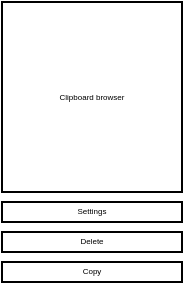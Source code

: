 <mxfile version="24.6.4" type="device" pages="4">
  <diagram name="Portrait" id="0RD52IQTlSNer-iXqU8V">
    <mxGraphModel dx="333" dy="199" grid="1" gridSize="5" guides="1" tooltips="1" connect="1" arrows="1" fold="1" page="1" pageScale="1" pageWidth="100" pageHeight="150" math="0" shadow="0">
      <root>
        <mxCell id="0" />
        <mxCell id="1" parent="0" />
        <mxCell id="-fqv2uq7eARbxxOn7lc--1" value="&lt;p style=&quot;line-height: 120%; font-size: 4px;&quot;&gt;Copy&lt;/p&gt;" style="rounded=0;whiteSpace=wrap;html=1;" parent="1" vertex="1">
          <mxGeometry x="5" y="135" width="90" height="10" as="geometry" />
        </mxCell>
        <mxCell id="T7rVPeVrSlN9MDr40k_6-1" value="&lt;p style=&quot;line-height: 120%; font-size: 4px;&quot;&gt;Delete&lt;/p&gt;" style="rounded=0;whiteSpace=wrap;html=1;" vertex="1" parent="1">
          <mxGeometry x="5" y="120" width="90" height="10" as="geometry" />
        </mxCell>
        <mxCell id="T7rVPeVrSlN9MDr40k_6-3" value="&lt;p style=&quot;line-height: 120%; font-size: 4px;&quot;&gt;Clipboard browser&lt;/p&gt;" style="rounded=0;whiteSpace=wrap;html=1;" vertex="1" parent="1">
          <mxGeometry x="5" y="5" width="90" height="95" as="geometry" />
        </mxCell>
        <mxCell id="Q-JqHmmPa9gyOXbItEjr-1" value="&lt;p style=&quot;line-height: 120%; font-size: 4px;&quot;&gt;Settings&lt;/p&gt;" style="rounded=0;whiteSpace=wrap;html=1;" vertex="1" parent="1">
          <mxGeometry x="5" y="105" width="90" height="10" as="geometry" />
        </mxCell>
      </root>
    </mxGraphModel>
  </diagram>
  <diagram name="Portrait Settings" id="bhI1WVhJxAojGwn6OqsP">
    <mxGraphModel dx="333" dy="199" grid="1" gridSize="5" guides="1" tooltips="1" connect="1" arrows="1" fold="1" page="1" pageScale="1" pageWidth="100" pageHeight="150" math="0" shadow="0">
      <root>
        <mxCell id="dFUySJ93GDAziOveyfaU-0" />
        <mxCell id="dFUySJ93GDAziOveyfaU-1" parent="dFUySJ93GDAziOveyfaU-0" />
        <mxCell id="dFUySJ93GDAziOveyfaU-2" value="&lt;p style=&quot;line-height: 120%; font-size: 4px;&quot;&gt;Back&lt;/p&gt;" style="rounded=0;whiteSpace=wrap;html=1;" vertex="1" parent="dFUySJ93GDAziOveyfaU-1">
          <mxGeometry x="5" y="135" width="90" height="10" as="geometry" />
        </mxCell>
        <mxCell id="dFUySJ93GDAziOveyfaU-3" value="&lt;p style=&quot;line-height: 120%; font-size: 4px;&quot;&gt;Save&lt;/p&gt;" style="rounded=0;whiteSpace=wrap;html=1;" vertex="1" parent="dFUySJ93GDAziOveyfaU-1">
          <mxGeometry x="5" y="120" width="90" height="10" as="geometry" />
        </mxCell>
        <mxCell id="koUZNWcVWFFNmSFfTtM3-4" value="&lt;p style=&quot;line-height: 120%; font-size: 4px;&quot;&gt;Trim whitespace&lt;/p&gt;" style="rounded=0;whiteSpace=wrap;html=1;align=right;" vertex="1" parent="dFUySJ93GDAziOveyfaU-1">
          <mxGeometry x="105" y="35" width="45" height="10" as="geometry" />
        </mxCell>
        <mxCell id="koUZNWcVWFFNmSFfTtM3-3" value="" style="rounded=1;fillColor=#F0F2F5;strokeColor=#D8DCE3;align=left;verticalAlign=middle;fontStyle=0;fontSize=12;labelPosition=right;verticalLabelPosition=middle;spacingLeft=10;html=1;shadow=0;dashed=0" vertex="1" parent="dFUySJ93GDAziOveyfaU-1">
          <mxGeometry x="110" y="37" width="5" height="5" as="geometry" />
        </mxCell>
        <mxCell id="koUZNWcVWFFNmSFfTtM3-5" value="&lt;p style=&quot;line-height: 120%; font-size: 4px;&quot;&gt;Allow duplicates&lt;/p&gt;" style="rounded=0;whiteSpace=wrap;html=1;align=right;" vertex="1" parent="dFUySJ93GDAziOveyfaU-1">
          <mxGeometry x="150" y="35" width="45" height="10" as="geometry" />
        </mxCell>
        <mxCell id="koUZNWcVWFFNmSFfTtM3-7" value="" style="rounded=1;fillColor=#F0F2F5;strokeColor=#D8DCE3;align=left;verticalAlign=middle;fontStyle=0;fontSize=12;labelPosition=right;verticalLabelPosition=middle;spacingLeft=10;html=1;shadow=0;dashed=0" vertex="1" parent="dFUySJ93GDAziOveyfaU-1">
          <mxGeometry x="155" y="37.5" width="5" height="5" as="geometry" />
        </mxCell>
        <mxCell id="koUZNWcVWFFNmSFfTtM3-8" value="&lt;p style=&quot;line-height: 120%; font-size: 4px;&quot;&gt;Split multi-line&lt;/p&gt;" style="rounded=0;whiteSpace=wrap;html=1;align=right;" vertex="1" parent="dFUySJ93GDAziOveyfaU-1">
          <mxGeometry x="105" y="50" width="45" height="10" as="geometry" />
        </mxCell>
        <mxCell id="koUZNWcVWFFNmSFfTtM3-9" value="" style="rounded=1;fillColor=#F0F2F5;strokeColor=#D8DCE3;align=left;verticalAlign=middle;fontStyle=0;fontSize=12;labelPosition=right;verticalLabelPosition=middle;spacingLeft=10;html=1;shadow=0;dashed=0" vertex="1" parent="dFUySJ93GDAziOveyfaU-1">
          <mxGeometry x="110" y="52" width="5" height="5" as="geometry" />
        </mxCell>
        <mxCell id="dFUySJ93GDAziOveyfaU-5" value="&lt;p style=&quot;line-height: 120%; font-size: 4px;&quot;&gt;&lt;i&gt;&amp;lt;Input&amp;gt;&lt;/i&gt;&lt;/p&gt;" style="rounded=0;whiteSpace=wrap;html=1;align=left;" vertex="1" parent="dFUySJ93GDAziOveyfaU-1">
          <mxGeometry x="50" y="5" width="45" height="10" as="geometry" />
        </mxCell>
        <mxCell id="aEFJSwwe3JHx8VXXtKaZ-0" value="&lt;p style=&quot;line-height: 120%; font-size: 4px;&quot;&gt;&lt;span style=&quot;font-style: normal;&quot;&gt;Max items:&lt;/span&gt;&lt;/p&gt;" style="rounded=0;whiteSpace=wrap;html=1;fontStyle=2;align=right;" vertex="1" parent="dFUySJ93GDAziOveyfaU-1">
          <mxGeometry x="5" y="5" width="45" height="10" as="geometry" />
        </mxCell>
        <mxCell id="s33as_-24GmV1_HDk3J_-0" value="&lt;p style=&quot;line-height: 120%; font-size: 4px;&quot;&gt;&lt;i&gt;&amp;lt;Input&amp;gt;&lt;/i&gt;&lt;/p&gt;" style="rounded=0;whiteSpace=wrap;html=1;align=left;" vertex="1" parent="dFUySJ93GDAziOveyfaU-1">
          <mxGeometry x="50" y="20" width="45" height="10" as="geometry" />
        </mxCell>
        <mxCell id="s33as_-24GmV1_HDk3J_-1" value="&lt;p style=&quot;line-height: 120%; font-size: 4px;&quot;&gt;&lt;span style=&quot;font-style: normal;&quot;&gt;Capture interval (ms):&lt;/span&gt;&lt;/p&gt;" style="rounded=0;whiteSpace=wrap;html=1;fontStyle=2;align=right;" vertex="1" parent="dFUySJ93GDAziOveyfaU-1">
          <mxGeometry x="5" y="20" width="45" height="10" as="geometry" />
        </mxCell>
      </root>
    </mxGraphModel>
  </diagram>
  <diagram name="Landscape" id="hu3JUIqmjpX_kUt-p_n2">
    <mxGraphModel dx="333" dy="199" grid="1" gridSize="5" guides="1" tooltips="1" connect="1" arrows="1" fold="1" page="1" pageScale="1" pageWidth="150" pageHeight="100" math="0" shadow="0">
      <root>
        <mxCell id="rs7kPuL4gE1ZdYMg5D-P-0" />
        <mxCell id="rs7kPuL4gE1ZdYMg5D-P-1" parent="rs7kPuL4gE1ZdYMg5D-P-0" />
        <mxCell id="wD45esnxA-z7x6GStAg8-0" value="&lt;p style=&quot;line-height: 120%; font-size: 4px;&quot;&gt;Settings&lt;/p&gt;" style="rounded=0;whiteSpace=wrap;html=1;" parent="rs7kPuL4gE1ZdYMg5D-P-1" vertex="1">
          <mxGeometry x="5" y="85" width="35" height="10" as="geometry" />
        </mxCell>
        <mxCell id="2PTxRh_TxL__uayTwJ9M-0" value="&lt;i&gt;&lt;font style=&quot;font-size: 7px;&quot;&gt;Clipboard browser&lt;/font&gt;&lt;/i&gt;" style="rounded=0;whiteSpace=wrap;html=1;align=left;" parent="rs7kPuL4gE1ZdYMg5D-P-1" vertex="1">
          <mxGeometry x="5" y="5" width="140" height="75" as="geometry" />
        </mxCell>
        <mxCell id="2PTxRh_TxL__uayTwJ9M-1" value="&lt;p style=&quot;line-height: 120%; font-size: 4px;&quot;&gt;Delete&lt;/p&gt;" style="rounded=0;whiteSpace=wrap;html=1;" parent="rs7kPuL4gE1ZdYMg5D-P-1" vertex="1">
          <mxGeometry x="45" y="85" width="35" height="10" as="geometry" />
        </mxCell>
        <mxCell id="2PTxRh_TxL__uayTwJ9M-2" value="&lt;p style=&quot;line-height: 120%; font-size: 4px;&quot;&gt;Copy&lt;/p&gt;" style="rounded=0;whiteSpace=wrap;html=1;" parent="rs7kPuL4gE1ZdYMg5D-P-1" vertex="1">
          <mxGeometry x="85" y="85" width="60" height="10" as="geometry" />
        </mxCell>
      </root>
    </mxGraphModel>
  </diagram>
  <diagram name="Landscape Settings" id="x90bmbBdwgqQvgICs7U-">
    <mxGraphModel dx="275" dy="165" grid="1" gridSize="5" guides="1" tooltips="1" connect="1" arrows="1" fold="1" page="1" pageScale="1" pageWidth="150" pageHeight="100" math="0" shadow="0">
      <root>
        <mxCell id="U47_ckVVjsf2QUKCmRaC-0" />
        <mxCell id="U47_ckVVjsf2QUKCmRaC-1" parent="U47_ckVVjsf2QUKCmRaC-0" />
        <mxCell id="U47_ckVVjsf2QUKCmRaC-2" value="&lt;p style=&quot;line-height: 120%; font-size: 4px;&quot;&gt;Back&lt;/p&gt;" style="rounded=0;whiteSpace=wrap;html=1;" vertex="1" parent="U47_ckVVjsf2QUKCmRaC-1">
          <mxGeometry x="5" y="85" width="35" height="10" as="geometry" />
        </mxCell>
        <mxCell id="U47_ckVVjsf2QUKCmRaC-5" value="&lt;p style=&quot;line-height: 120%; font-size: 4px;&quot;&gt;Save&lt;/p&gt;" style="rounded=0;whiteSpace=wrap;html=1;" vertex="1" parent="U47_ckVVjsf2QUKCmRaC-1">
          <mxGeometry x="45" y="85" width="100" height="10" as="geometry" />
        </mxCell>
        <mxCell id="TYqZ2yEpOa7gzLJPSz6L-0" value="&lt;p style=&quot;line-height: 120%; font-size: 4px;&quot;&gt;&lt;i&gt;Max items limit&lt;/i&gt;&lt;/p&gt;" style="rounded=0;whiteSpace=wrap;html=1;align=left;" vertex="1" parent="U47_ckVVjsf2QUKCmRaC-1">
          <mxGeometry x="55" y="5" width="45" height="10" as="geometry" />
        </mxCell>
        <mxCell id="TYqZ2yEpOa7gzLJPSz6L-2" value="&lt;p style=&quot;line-height: 120%; font-size: 4px;&quot;&gt;Trim whitespace&lt;/p&gt;" style="rounded=0;whiteSpace=wrap;html=1;align=right;" vertex="1" parent="U47_ckVVjsf2QUKCmRaC-1">
          <mxGeometry x="155" y="35" width="45" height="10" as="geometry" />
        </mxCell>
        <mxCell id="TYqZ2yEpOa7gzLJPSz6L-3" value="" style="rounded=1;fillColor=#F0F2F5;strokeColor=#D8DCE3;align=left;verticalAlign=middle;fontStyle=0;fontSize=12;labelPosition=right;verticalLabelPosition=middle;spacingLeft=10;html=1;shadow=0;dashed=0" vertex="1" parent="U47_ckVVjsf2QUKCmRaC-1">
          <mxGeometry x="160" y="37.5" width="5" height="5" as="geometry" />
        </mxCell>
        <mxCell id="TYqZ2yEpOa7gzLJPSz6L-4" value="&lt;p style=&quot;line-height: 120%; font-size: 4px;&quot;&gt;Allow duplicates&lt;/p&gt;" style="rounded=0;whiteSpace=wrap;html=1;align=right;" vertex="1" parent="U47_ckVVjsf2QUKCmRaC-1">
          <mxGeometry x="205" y="35" width="45" height="10" as="geometry" />
        </mxCell>
        <mxCell id="TYqZ2yEpOa7gzLJPSz6L-5" value="" style="rounded=1;fillColor=#F0F2F5;strokeColor=#D8DCE3;align=left;verticalAlign=middle;fontStyle=0;fontSize=12;labelPosition=right;verticalLabelPosition=middle;spacingLeft=10;html=1;shadow=0;dashed=0" vertex="1" parent="U47_ckVVjsf2QUKCmRaC-1">
          <mxGeometry x="210" y="37.5" width="5" height="5" as="geometry" />
        </mxCell>
        <mxCell id="TYqZ2yEpOa7gzLJPSz6L-6" value="&lt;p style=&quot;line-height: 120%; font-size: 4px;&quot;&gt;Split multi-line&lt;/p&gt;" style="rounded=0;whiteSpace=wrap;html=1;align=right;" vertex="1" parent="U47_ckVVjsf2QUKCmRaC-1">
          <mxGeometry x="255" y="35" width="40" height="10" as="geometry" />
        </mxCell>
        <mxCell id="TYqZ2yEpOa7gzLJPSz6L-7" value="" style="rounded=1;fillColor=#F0F2F5;strokeColor=#D8DCE3;align=left;verticalAlign=middle;fontStyle=0;fontSize=12;labelPosition=right;verticalLabelPosition=middle;spacingLeft=10;html=1;shadow=0;dashed=0" vertex="1" parent="U47_ckVVjsf2QUKCmRaC-1">
          <mxGeometry x="260" y="37.5" width="5" height="5" as="geometry" />
        </mxCell>
        <mxCell id="PavuukNAk6iREsPstC0V-0" value="&lt;p style=&quot;line-height: 120%; font-size: 4px;&quot;&gt;&lt;span style=&quot;font-style: normal;&quot;&gt;Max items:&lt;/span&gt;&lt;/p&gt;" style="rounded=0;whiteSpace=wrap;html=1;fontStyle=2;align=right;" vertex="1" parent="U47_ckVVjsf2QUKCmRaC-1">
          <mxGeometry x="5" y="5" width="45" height="10" as="geometry" />
        </mxCell>
        <mxCell id="3i5vtx1pKBNqwLdHUgfv-0" value="&lt;p style=&quot;line-height: 120%; font-size: 4px;&quot;&gt;&lt;i&gt;Max items limit&lt;/i&gt;&lt;/p&gt;" style="rounded=0;whiteSpace=wrap;html=1;align=left;" vertex="1" parent="U47_ckVVjsf2QUKCmRaC-1">
          <mxGeometry x="55" y="20" width="45" height="10" as="geometry" />
        </mxCell>
        <mxCell id="3i5vtx1pKBNqwLdHUgfv-1" value="&lt;p style=&quot;line-height: 120%; font-size: 4px;&quot;&gt;&lt;span style=&quot;font-style: normal;&quot;&gt;Capture interval (ms):&lt;/span&gt;&lt;/p&gt;" style="rounded=0;whiteSpace=wrap;html=1;fontStyle=2;align=right;" vertex="1" parent="U47_ckVVjsf2QUKCmRaC-1">
          <mxGeometry x="5" y="20" width="45" height="10" as="geometry" />
        </mxCell>
      </root>
    </mxGraphModel>
  </diagram>
</mxfile>
